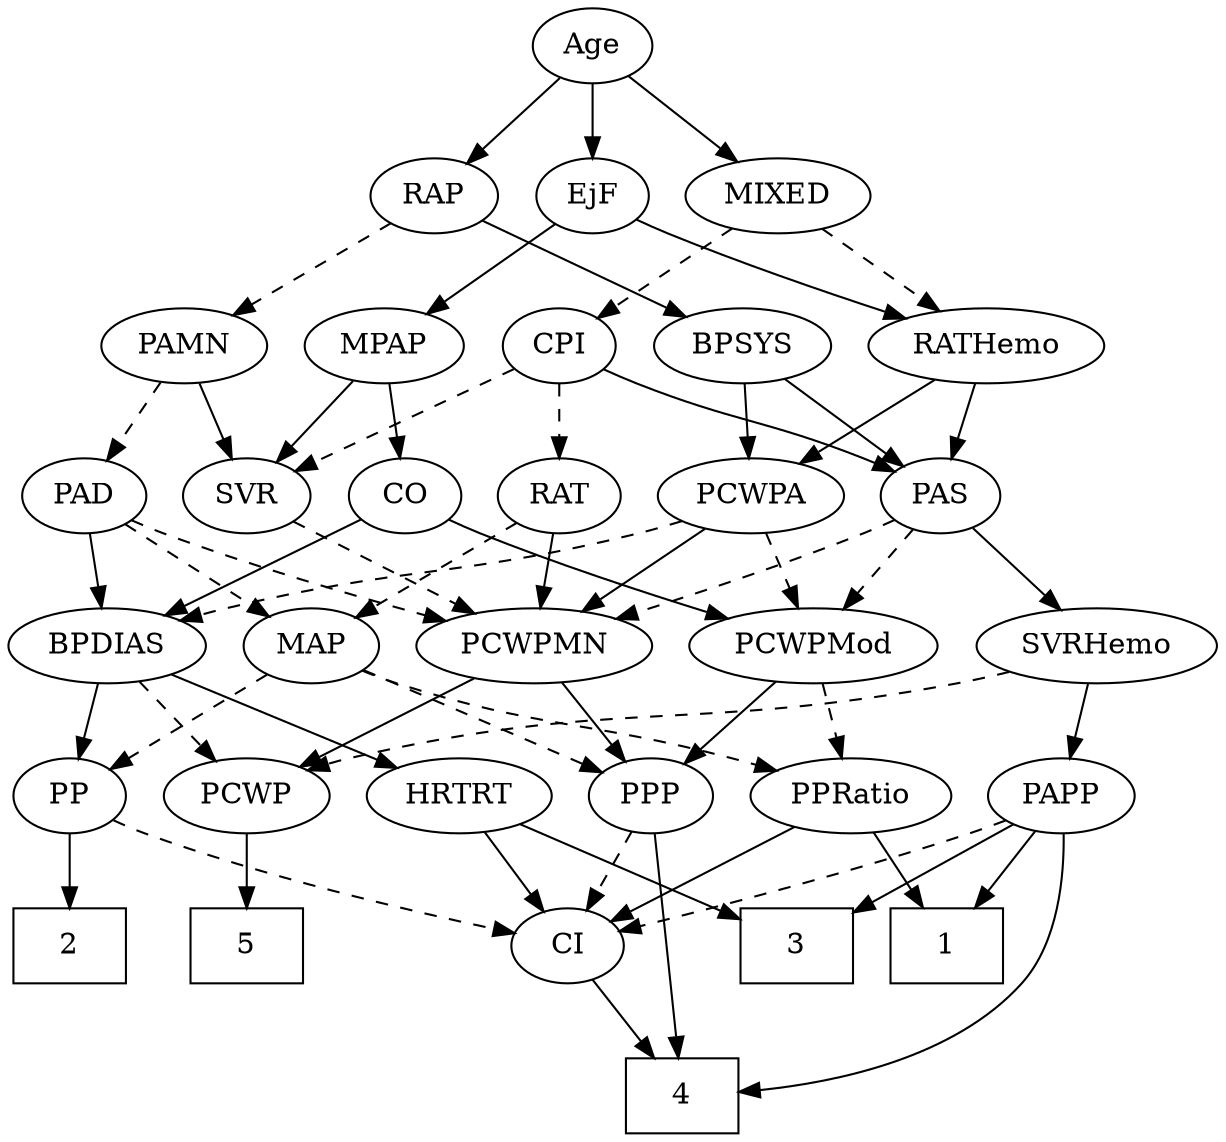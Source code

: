 strict digraph {
	graph [bb="0,0,521.59,540"];
	node [label="\N"];
	1	[height=0.5,
		pos="196.05,90",
		shape=box,
		width=0.75];
	2	[height=0.5,
		pos="484.05,90",
		shape=box,
		width=0.75];
	3	[height=0.5,
		pos="268.05,90",
		shape=box,
		width=0.75];
	4	[height=0.5,
		pos="340.05,18",
		shape=box,
		width=0.75];
	5	[height=0.5,
		pos="56.046,90",
		shape=box,
		width=0.75];
	Age	[height=0.5,
		pos="266.05,522",
		width=0.75];
	EjF	[height=0.5,
		pos="266.05,450",
		width=0.75];
	Age -> EjF	[pos="e,266.05,468.1 266.05,503.7 266.05,495.98 266.05,486.71 266.05,478.11",
		style=solid];
	RAP	[height=0.5,
		pos="339.05,450",
		width=0.77632];
	Age -> RAP	[pos="e,324.04,465.38 280.82,506.83 291.14,496.94 305.1,483.55 316.77,472.36",
		style=solid];
	MIXED	[height=0.5,
		pos="181.05,450",
		width=1.1193];
	Age -> MIXED	[pos="e,199.45,466.16 249.66,507.5 237.64,497.61 221.07,483.96 207.23,472.56",
		style=solid];
	MPAP	[height=0.5,
		pos="358.05,378",
		width=0.97491];
	EjF -> MPAP	[pos="e,339.24,393.31 283.35,435.83 296.79,425.61 315.67,411.24 331.08,399.51",
		style=solid];
	RATHemo	[height=0.5,
		pos="90.046,378",
		width=1.3721];
	EjF -> RATHemo	[pos="e,124.29,391.11 244.85,438.65 240.02,436.39 234.88,434.05 230.05,432 198.16,418.46 161.53,404.65 133.73,394.53",
		style=solid];
	BPSYS	[height=0.5,
		pos="195.05,378",
		width=1.0471];
	RAP -> BPSYS	[pos="e,220.65,391.44 317.49,438.52 294.33,427.26 257.17,409.2 229.86,395.92",
		style=solid];
	PAMN	[height=0.5,
		pos="447.05,378",
		width=1.011];
	RAP -> PAMN	[pos="e,425.58,392.91 358.11,436.65 374.42,426.08 398.18,410.67 417.04,398.45",
		style=dashed];
	MIXED -> RATHemo	[pos="e,110.26,394.55 161.75,434.15 149.1,424.43 132.35,411.54 118.23,400.68",
		style=dashed];
	CPI	[height=0.5,
		pos="278.05,378",
		width=0.75];
	MIXED -> CPI	[pos="e,260.43,391.71 201.62,434.15 216.35,423.52 236.3,409.13 252.12,397.71",
		style=dashed];
	CO	[height=0.5,
		pos="264.05,306",
		width=0.75];
	MPAP -> CO	[pos="e,281.45,319.96 339.02,362.83 324.81,352.25 305.23,337.67 289.64,326.06",
		style=solid];
	SVR	[height=0.5,
		pos="409.05,306",
		width=0.77632];
	MPAP -> SVR	[pos="e,397.63,322.67 369.87,360.76 376.34,351.89 384.46,340.74 391.64,330.89",
		style=solid];
	PAS	[height=0.5,
		pos="90.046,306",
		width=0.75];
	BPSYS -> PAS	[pos="e,108.55,319.33 174.05,363 157.74,352.13 135,336.97 117.29,325.16",
		style=solid];
	PCWPA	[height=0.5,
		pos="177.05,306",
		width=1.1555];
	BPSYS -> PCWPA	[pos="e,181.49,324.28 190.69,360.05 188.68,352.26 186.26,342.82 184.01,334.08",
		style=solid];
	PAD	[height=0.5,
		pos="484.05,306",
		width=0.79437];
	PCWPMN	[height=0.5,
		pos="290.05,234",
		width=1.3902];
	PAD -> PCWPMN	[pos="e,326.64,246.37 461.69,294.58 456.58,292.32 451.16,290.01 446.05,288 409.65,273.71 367.64,259.57 336.39,249.49",
		style=dashed];
	BPDIAS	[height=0.5,
		pos="400.05,234",
		width=1.1735];
	PAD -> BPDIAS	[pos="e,418.36,250.26 467.45,291.17 455.73,281.4 439.78,268.11 426.34,256.91",
		style=solid];
	MAP	[height=0.5,
		pos="491.05,234",
		width=0.84854];
	PAD -> MAP	[pos="e,489.34,252.1 485.78,287.7 486.55,279.98 487.47,270.71 488.33,262.11",
		style=dashed];
	PCWPMod	[height=0.5,
		pos="170.05,234",
		width=1.4443];
	CO -> PCWPMod	[pos="e,190.93,250.55 246.36,291.83 233.08,281.94 214.6,268.18 199.15,256.67",
		style=solid];
	CO -> BPDIAS	[pos="e,374.07,248.37 284.7,294.37 306.01,283.4 339.64,266.09 365.1,252.99",
		style=solid];
	PAS -> PCWPMod	[pos="e,151.75,251.01 105.85,291.17 116.79,281.6 131.59,268.65 144.22,257.6",
		style=dashed];
	PAS -> PCWPMN	[pos="e,252.11,245.75 111.17,294.47 116,292.22 121.16,289.93 126.05,288 164.5,272.78 209.23,258.55 242.25,248.67",
		style=dashed];
	SVRHemo	[height=0.5,
		pos="50.046,234",
		width=1.3902];
	PAS -> SVRHemo	[pos="e,59.831,252.12 80.768,288.76 76.06,280.53 70.226,270.32 64.912,261.02",
		style=solid];
	PAMN -> PAD	[pos="e,475.34,323.47 455.81,360.41 460.24,352.04 465.7,341.71 470.64,332.37",
		style=dashed];
	PAMN -> SVR	[pos="e,417.99,323.47 438.04,360.41 433.5,352.04 427.89,341.71 422.82,332.37",
		style=solid];
	RATHemo -> PAS	[pos="e,90.046,324.1 90.046,359.7 90.046,351.98 90.046,342.71 90.046,334.11",
		style=solid];
	RATHemo -> PCWPA	[pos="e,158.28,322.1 109.79,361.12 121.83,351.43 137.37,338.92 150.48,328.37",
		style=solid];
	CPI -> PAS	[pos="e,111.15,317.57 256.94,366.43 252.1,364.18 246.94,361.9 242.05,360 191.74,340.43 176.35,343.57 126.05,324 124.21,323.29 122.34,322.52 \
120.46,321.72",
		style=solid];
	RAT	[height=0.5,
		pos="336.05,306",
		width=0.75827];
	CPI -> RAT	[pos="e,323.48,322.16 290.63,361.81 298.31,352.55 308.27,340.52 316.91,330.09",
		style=dashed];
	CPI -> SVR	[pos="e,388.29,318.09 298.51,366.06 320.21,354.47 354.68,336.05 379.36,322.86",
		style=dashed];
	RAT -> PCWPMN	[pos="e,301.08,251.8 325.61,289.12 320.01,280.59 312.97,269.89 306.64,260.25",
		style=solid];
	RAT -> MAP	[pos="e,467.27,245.4 357.71,294.67 362.43,292.45 367.4,290.13 372.05,288 400.95,274.74 434.01,260.05 457.93,249.51",
		style=dashed];
	SVR -> PCWPMN	[pos="e,314.99,249.68 389.13,293.28 371.3,282.79 344.78,267.2 323.67,254.78",
		style=dashed];
	PPP	[height=0.5,
		pos="412.05,162",
		width=0.75];
	PCWPMod -> PPP	[pos="e,391.4,173.6 209.05,221.95 216.35,219.93 223.92,217.88 231.05,216 295.26,199.09 313.5,202.29 376.05,180 377.95,179.32 379.89,178.58 \
381.83,177.79",
		style=solid];
	PPRatio	[height=0.5,
		pos="230.05,162",
		width=1.1013];
	PCWPMod -> PPRatio	[pos="e,216.34,178.99 184.26,216.41 191.85,207.57 201.31,196.53 209.65,186.79",
		style=dashed];
	PCWPA -> PCWPMod	[pos="e,171.76,252.1 175.32,287.7 174.54,279.98 173.62,270.71 172.76,262.11",
		style=dashed];
	PCWPA -> PCWPMN	[pos="e,266.04,249.87 199.91,290.83 216.43,280.6 238.97,266.64 257.38,255.23",
		style=solid];
	PCWPA -> BPDIAS	[pos="e,367.99,245.86 208.82,294.23 215.18,292.13 221.81,289.96 228.05,288 281.56,271.13 295.54,268.87 349.05,252 352.12,251.03 355.29,\
250.02 358.47,248.98",
		style=dashed];
	PCWPMN -> PPP	[pos="e,392.13,174.43 315.62,218.33 335.37,206.99 362.71,191.31 383.23,179.53",
		style=solid];
	PCWP	[height=0.5,
		pos="56.046,162",
		width=0.97491];
	PCWPMN -> PCWP	[pos="e,82.883,173.86 252.3,222.05 245.24,220.02 237.92,217.94 231.05,216 172.92,199.64 157.39,198.9 100.05,180 97.508,179.16 94.903,178.26 \
92.288,177.33",
		style=solid];
	SVRHemo -> PCWP	[pos="e,54.579,180.1 51.529,215.7 52.19,207.98 52.984,198.71 53.722,190.11",
		style=dashed];
	PAPP	[height=0.5,
		pos="141.05,162",
		width=0.88464];
	SVRHemo -> PAPP	[pos="e,122.76,177.07 70.241,217.46 83.373,207.36 100.63,194.09 114.82,183.18",
		style=solid];
	PP	[height=0.5,
		pos="484.05,162",
		width=0.75];
	BPDIAS -> PP	[pos="e,467.72,176.6 418.69,217.46 430.86,207.32 446.86,193.99 459.98,183.05",
		style=solid];
	BPDIAS -> PCWP	[pos="e,82.252,174.23 369.01,221.68 362.48,219.57 355.58,217.55 349.05,216 240.24,190.22 208.21,208.33 100.05,180 97.389,179.3 94.674,\
178.5 91.96,177.63",
		style=dashed];
	HRTRT	[height=0.5,
		pos="327.05,162",
		width=1.1013];
	BPDIAS -> HRTRT	[pos="e,343.29,178.58 383.48,217.12 373.8,207.83 361.42,195.96 350.72,185.7",
		style=solid];
	MAP -> PP	[pos="e,485.76,180.1 489.32,215.7 488.54,207.98 487.62,198.71 486.76,190.11",
		style=dashed];
	MAP -> PPP	[pos="e,427.59,176.77 474.68,218.5 463.22,208.35 447.77,194.65 435.07,183.4",
		style=dashed];
	MAP -> PPRatio	[pos="e,259.55,174.15 467.65,222.15 462.27,219.91 456.52,217.71 451.05,216 376.1,192.53 353.68,201.16 278.05,180 275.12,179.18 272.11,\
178.28 269.1,177.32",
		style=dashed];
	PP -> 2	[pos="e,484.05,108.1 484.05,143.7 484.05,135.98 484.05,126.71 484.05,118.11",
		style=solid];
	CI	[height=0.5,
		pos="340.05,90",
		width=0.75];
	PP -> CI	[pos="e,361.38,101.37 462.8,150.67 438.44,138.83 398.33,119.33 370.62,105.86",
		style=dashed];
	PPP -> 4	[pos="e,353.02,36.081 406.43,144.12 400.08,125.86 388.92,96.112 376.05,72 371.07,62.679 364.83,52.977 358.95,44.461",
		style=solid];
	PPP -> CI	[pos="e,354.84,105.38 397.48,146.83 387.3,136.94 373.52,123.55 362.01,112.36",
		style=dashed];
	PPRatio -> 1	[pos="e,204.44,108.28 221.82,144.05 217.95,136.09 213.25,126.41 208.92,117.51",
		style=solid];
	PPRatio -> CI	[pos="e,321.02,103.11 252.04,147 269.39,135.96 293.69,120.5 312.36,108.62",
		style=solid];
	PCWP -> 5	[pos="e,56.046,108.1 56.046,143.7 56.046,135.98 56.046,126.71 56.046,118.11",
		style=solid];
	CI -> 4	[pos="e,340.05,36.104 340.05,71.697 340.05,63.983 340.05,54.712 340.05,46.112",
		style=solid];
	PAPP -> 1	[pos="e,182.46,108.29 153.53,145.12 160.19,136.63 168.56,125.98 176.1,116.38",
		style=solid];
	PAPP -> 3	[pos="e,240.88,105.97 163.17,148.81 182.16,138.34 209.89,123.06 232.07,110.83",
		style=solid];
	PAPP -> 4	[pos="e,312.74,18.857 139.85,143.94 139.43,124.1 141.9,91.585 160.05,72 196.81,32.325 261.61,21.821 302.61,19.337",
		style=solid];
	PAPP -> CI	[pos="e,318.96,101.63 165.4,150.11 170.53,147.97 175.93,145.83 181.05,144 234.68,124.83 250.8,128.22 304.05,108 305.89,107.3 307.76,106.55 \
309.65,105.76",
		style=dashed];
	HRTRT -> 3	[pos="e,282.48,108.12 313.36,144.76 306.13,136.18 297.09,125.46 289,115.86",
		style=solid];
	HRTRT -> CI	[pos="e,336.84,108.28 330.19,144.05 331.62,136.35 333.35,127.03 334.96,118.36",
		style=solid];
}
